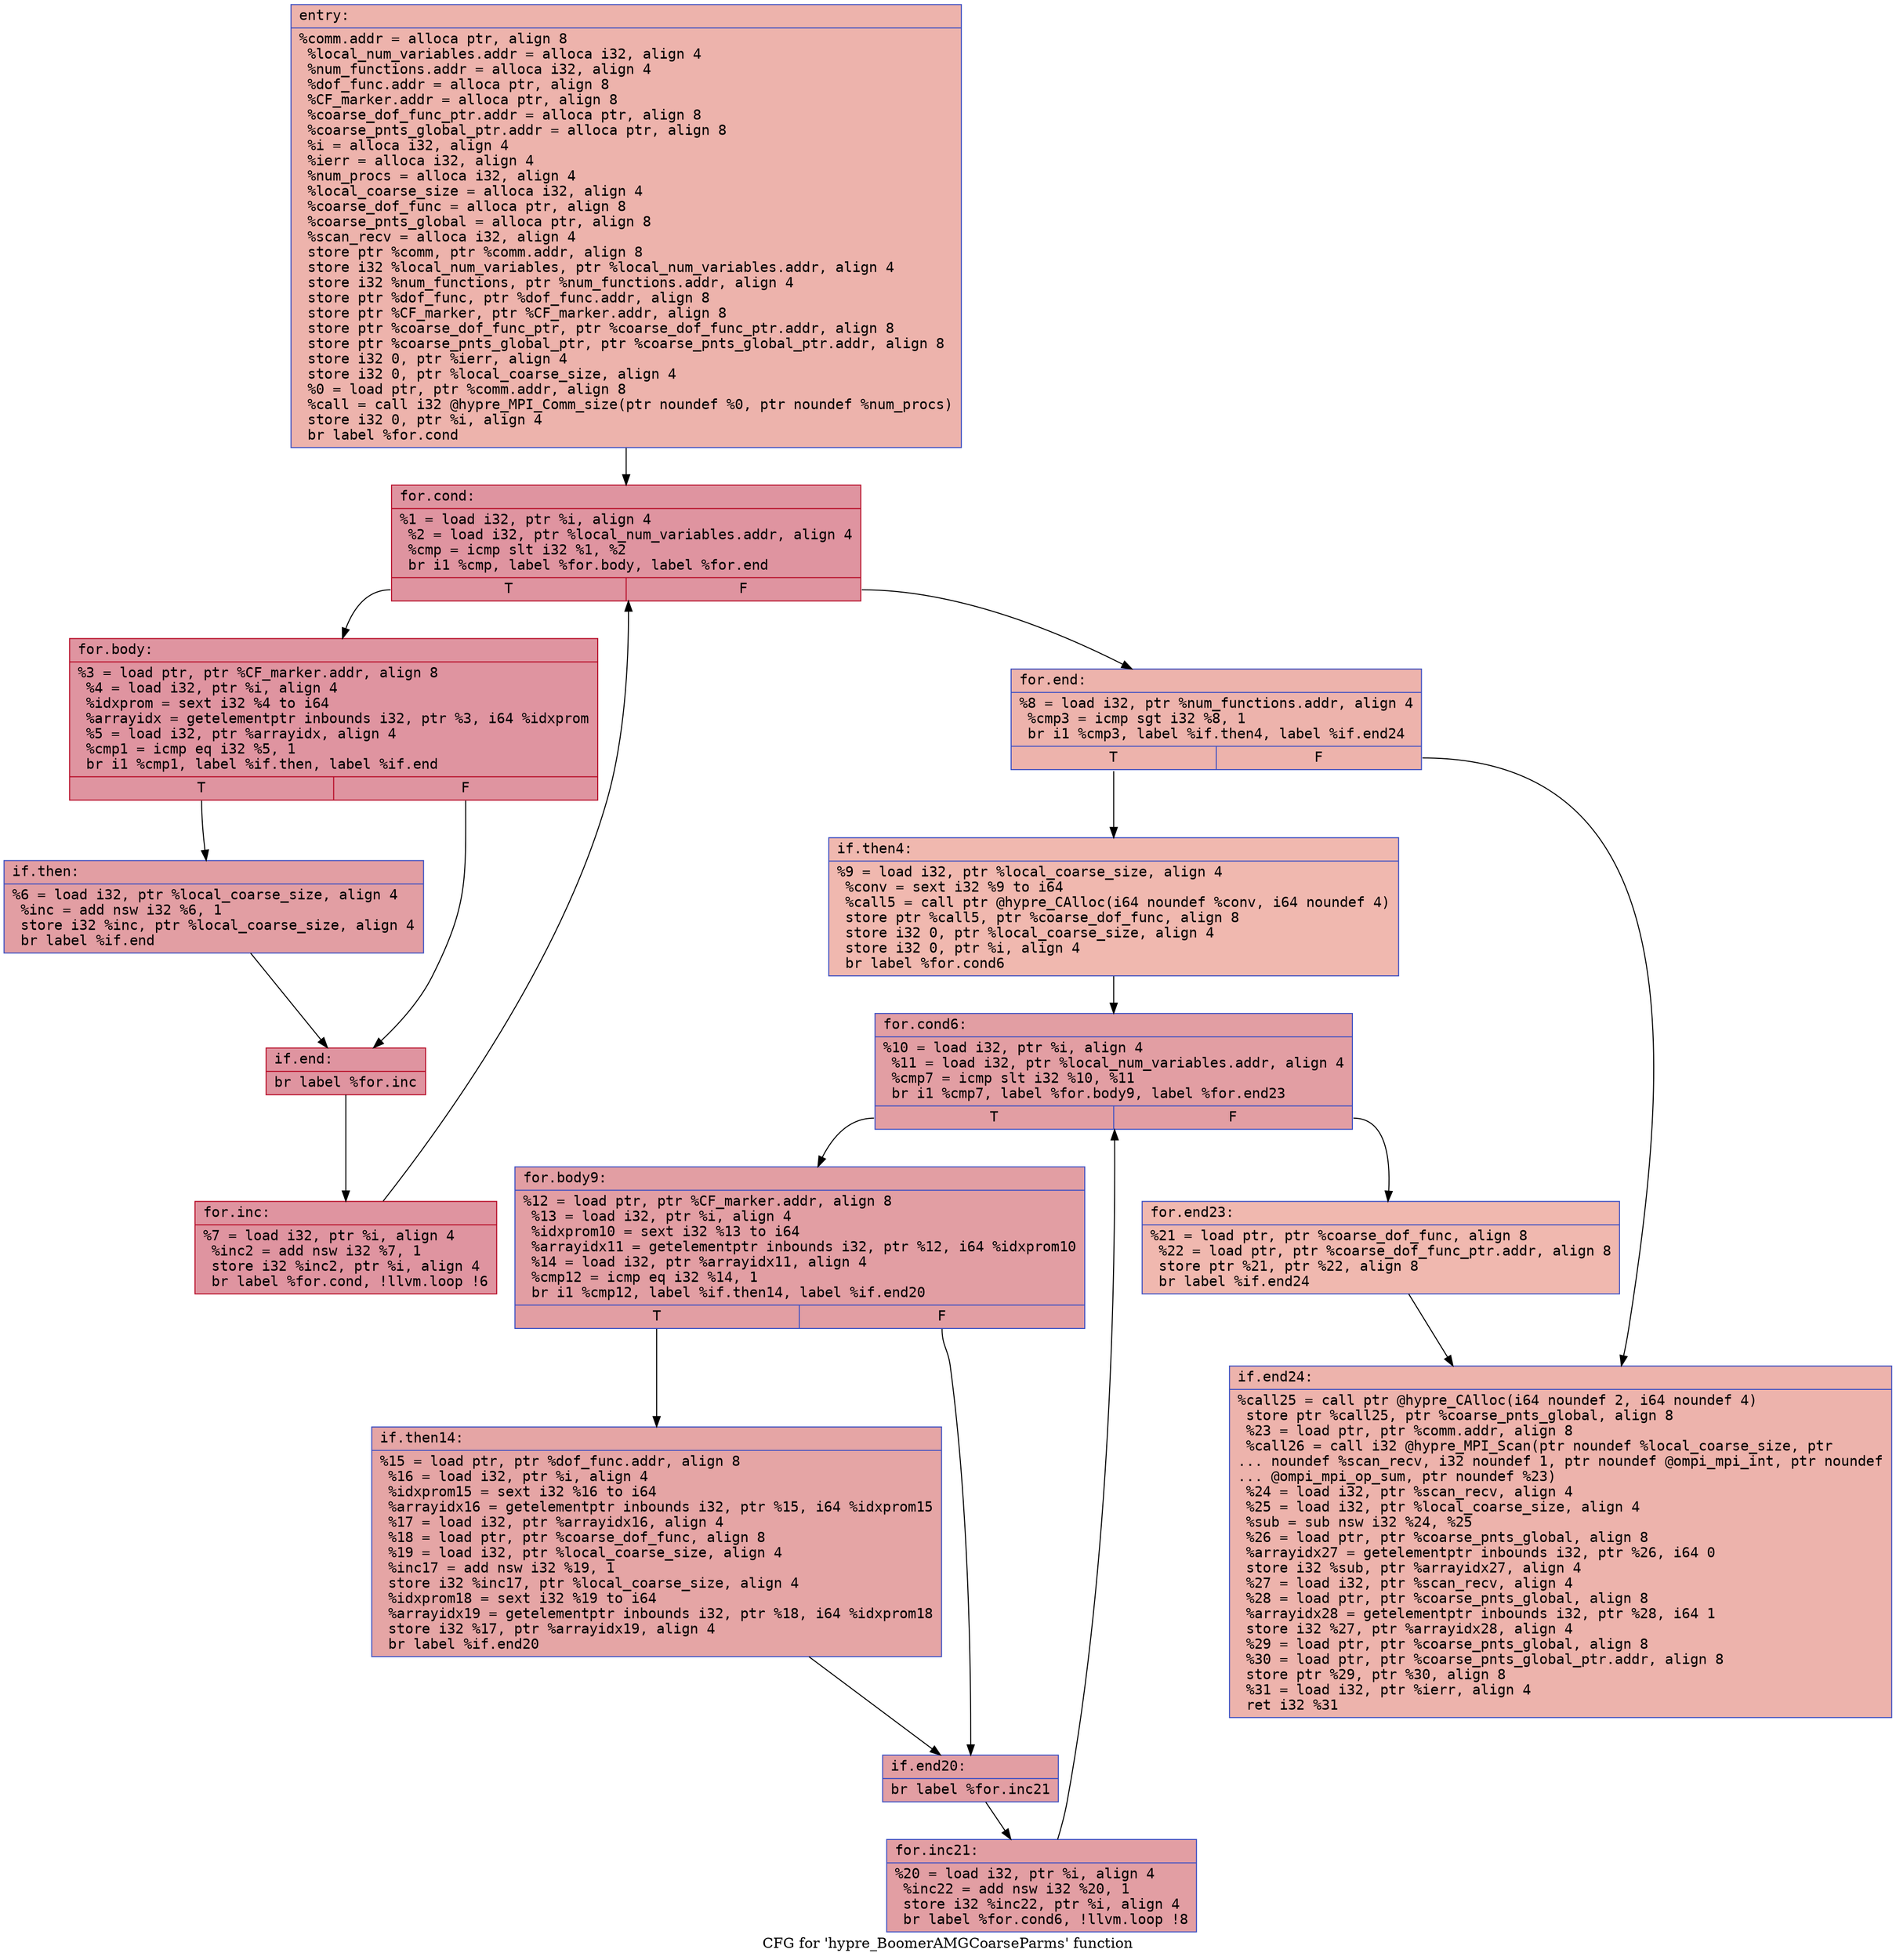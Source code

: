 digraph "CFG for 'hypre_BoomerAMGCoarseParms' function" {
	label="CFG for 'hypre_BoomerAMGCoarseParms' function";

	Node0x563edf22c900 [shape=record,color="#3d50c3ff", style=filled, fillcolor="#d6524470" fontname="Courier",label="{entry:\l|  %comm.addr = alloca ptr, align 8\l  %local_num_variables.addr = alloca i32, align 4\l  %num_functions.addr = alloca i32, align 4\l  %dof_func.addr = alloca ptr, align 8\l  %CF_marker.addr = alloca ptr, align 8\l  %coarse_dof_func_ptr.addr = alloca ptr, align 8\l  %coarse_pnts_global_ptr.addr = alloca ptr, align 8\l  %i = alloca i32, align 4\l  %ierr = alloca i32, align 4\l  %num_procs = alloca i32, align 4\l  %local_coarse_size = alloca i32, align 4\l  %coarse_dof_func = alloca ptr, align 8\l  %coarse_pnts_global = alloca ptr, align 8\l  %scan_recv = alloca i32, align 4\l  store ptr %comm, ptr %comm.addr, align 8\l  store i32 %local_num_variables, ptr %local_num_variables.addr, align 4\l  store i32 %num_functions, ptr %num_functions.addr, align 4\l  store ptr %dof_func, ptr %dof_func.addr, align 8\l  store ptr %CF_marker, ptr %CF_marker.addr, align 8\l  store ptr %coarse_dof_func_ptr, ptr %coarse_dof_func_ptr.addr, align 8\l  store ptr %coarse_pnts_global_ptr, ptr %coarse_pnts_global_ptr.addr, align 8\l  store i32 0, ptr %ierr, align 4\l  store i32 0, ptr %local_coarse_size, align 4\l  %0 = load ptr, ptr %comm.addr, align 8\l  %call = call i32 @hypre_MPI_Comm_size(ptr noundef %0, ptr noundef %num_procs)\l  store i32 0, ptr %i, align 4\l  br label %for.cond\l}"];
	Node0x563edf22c900 -> Node0x563edf230410[tooltip="entry -> for.cond\nProbability 100.00%" ];
	Node0x563edf230410 [shape=record,color="#b70d28ff", style=filled, fillcolor="#b70d2870" fontname="Courier",label="{for.cond:\l|  %1 = load i32, ptr %i, align 4\l  %2 = load i32, ptr %local_num_variables.addr, align 4\l  %cmp = icmp slt i32 %1, %2\l  br i1 %cmp, label %for.body, label %for.end\l|{<s0>T|<s1>F}}"];
	Node0x563edf230410:s0 -> Node0x563edf2309a0[tooltip="for.cond -> for.body\nProbability 96.88%" ];
	Node0x563edf230410:s1 -> Node0x563edf2309f0[tooltip="for.cond -> for.end\nProbability 3.12%" ];
	Node0x563edf2309a0 [shape=record,color="#b70d28ff", style=filled, fillcolor="#b70d2870" fontname="Courier",label="{for.body:\l|  %3 = load ptr, ptr %CF_marker.addr, align 8\l  %4 = load i32, ptr %i, align 4\l  %idxprom = sext i32 %4 to i64\l  %arrayidx = getelementptr inbounds i32, ptr %3, i64 %idxprom\l  %5 = load i32, ptr %arrayidx, align 4\l  %cmp1 = icmp eq i32 %5, 1\l  br i1 %cmp1, label %if.then, label %if.end\l|{<s0>T|<s1>F}}"];
	Node0x563edf2309a0:s0 -> Node0x563edf230ed0[tooltip="for.body -> if.then\nProbability 50.00%" ];
	Node0x563edf2309a0:s1 -> Node0x563edf230f40[tooltip="for.body -> if.end\nProbability 50.00%" ];
	Node0x563edf230ed0 [shape=record,color="#3d50c3ff", style=filled, fillcolor="#be242e70" fontname="Courier",label="{if.then:\l|  %6 = load i32, ptr %local_coarse_size, align 4\l  %inc = add nsw i32 %6, 1\l  store i32 %inc, ptr %local_coarse_size, align 4\l  br label %if.end\l}"];
	Node0x563edf230ed0 -> Node0x563edf230f40[tooltip="if.then -> if.end\nProbability 100.00%" ];
	Node0x563edf230f40 [shape=record,color="#b70d28ff", style=filled, fillcolor="#b70d2870" fontname="Courier",label="{if.end:\l|  br label %for.inc\l}"];
	Node0x563edf230f40 -> Node0x563edf231360[tooltip="if.end -> for.inc\nProbability 100.00%" ];
	Node0x563edf231360 [shape=record,color="#b70d28ff", style=filled, fillcolor="#b70d2870" fontname="Courier",label="{for.inc:\l|  %7 = load i32, ptr %i, align 4\l  %inc2 = add nsw i32 %7, 1\l  store i32 %inc2, ptr %i, align 4\l  br label %for.cond, !llvm.loop !6\l}"];
	Node0x563edf231360 -> Node0x563edf230410[tooltip="for.inc -> for.cond\nProbability 100.00%" ];
	Node0x563edf2309f0 [shape=record,color="#3d50c3ff", style=filled, fillcolor="#d6524470" fontname="Courier",label="{for.end:\l|  %8 = load i32, ptr %num_functions.addr, align 4\l  %cmp3 = icmp sgt i32 %8, 1\l  br i1 %cmp3, label %if.then4, label %if.end24\l|{<s0>T|<s1>F}}"];
	Node0x563edf2309f0:s0 -> Node0x563edf232310[tooltip="for.end -> if.then4\nProbability 50.00%" ];
	Node0x563edf2309f0:s1 -> Node0x563edf232360[tooltip="for.end -> if.end24\nProbability 50.00%" ];
	Node0x563edf232310 [shape=record,color="#3d50c3ff", style=filled, fillcolor="#dc5d4a70" fontname="Courier",label="{if.then4:\l|  %9 = load i32, ptr %local_coarse_size, align 4\l  %conv = sext i32 %9 to i64\l  %call5 = call ptr @hypre_CAlloc(i64 noundef %conv, i64 noundef 4)\l  store ptr %call5, ptr %coarse_dof_func, align 8\l  store i32 0, ptr %local_coarse_size, align 4\l  store i32 0, ptr %i, align 4\l  br label %for.cond6\l}"];
	Node0x563edf232310 -> Node0x563edf232fc0[tooltip="if.then4 -> for.cond6\nProbability 100.00%" ];
	Node0x563edf232fc0 [shape=record,color="#3d50c3ff", style=filled, fillcolor="#be242e70" fontname="Courier",label="{for.cond6:\l|  %10 = load i32, ptr %i, align 4\l  %11 = load i32, ptr %local_num_variables.addr, align 4\l  %cmp7 = icmp slt i32 %10, %11\l  br i1 %cmp7, label %for.body9, label %for.end23\l|{<s0>T|<s1>F}}"];
	Node0x563edf232fc0:s0 -> Node0x563edf233240[tooltip="for.cond6 -> for.body9\nProbability 96.88%" ];
	Node0x563edf232fc0:s1 -> Node0x563edf233290[tooltip="for.cond6 -> for.end23\nProbability 3.12%" ];
	Node0x563edf233240 [shape=record,color="#3d50c3ff", style=filled, fillcolor="#be242e70" fontname="Courier",label="{for.body9:\l|  %12 = load ptr, ptr %CF_marker.addr, align 8\l  %13 = load i32, ptr %i, align 4\l  %idxprom10 = sext i32 %13 to i64\l  %arrayidx11 = getelementptr inbounds i32, ptr %12, i64 %idxprom10\l  %14 = load i32, ptr %arrayidx11, align 4\l  %cmp12 = icmp eq i32 %14, 1\l  br i1 %cmp12, label %if.then14, label %if.end20\l|{<s0>T|<s1>F}}"];
	Node0x563edf233240:s0 -> Node0x563edf233fa0[tooltip="for.body9 -> if.then14\nProbability 50.00%" ];
	Node0x563edf233240:s1 -> Node0x563edf234020[tooltip="for.body9 -> if.end20\nProbability 50.00%" ];
	Node0x563edf233fa0 [shape=record,color="#3d50c3ff", style=filled, fillcolor="#c5333470" fontname="Courier",label="{if.then14:\l|  %15 = load ptr, ptr %dof_func.addr, align 8\l  %16 = load i32, ptr %i, align 4\l  %idxprom15 = sext i32 %16 to i64\l  %arrayidx16 = getelementptr inbounds i32, ptr %15, i64 %idxprom15\l  %17 = load i32, ptr %arrayidx16, align 4\l  %18 = load ptr, ptr %coarse_dof_func, align 8\l  %19 = load i32, ptr %local_coarse_size, align 4\l  %inc17 = add nsw i32 %19, 1\l  store i32 %inc17, ptr %local_coarse_size, align 4\l  %idxprom18 = sext i32 %19 to i64\l  %arrayidx19 = getelementptr inbounds i32, ptr %18, i64 %idxprom18\l  store i32 %17, ptr %arrayidx19, align 4\l  br label %if.end20\l}"];
	Node0x563edf233fa0 -> Node0x563edf234020[tooltip="if.then14 -> if.end20\nProbability 100.00%" ];
	Node0x563edf234020 [shape=record,color="#3d50c3ff", style=filled, fillcolor="#be242e70" fontname="Courier",label="{if.end20:\l|  br label %for.inc21\l}"];
	Node0x563edf234020 -> Node0x563edf234f90[tooltip="if.end20 -> for.inc21\nProbability 100.00%" ];
	Node0x563edf234f90 [shape=record,color="#3d50c3ff", style=filled, fillcolor="#be242e70" fontname="Courier",label="{for.inc21:\l|  %20 = load i32, ptr %i, align 4\l  %inc22 = add nsw i32 %20, 1\l  store i32 %inc22, ptr %i, align 4\l  br label %for.cond6, !llvm.loop !8\l}"];
	Node0x563edf234f90 -> Node0x563edf232fc0[tooltip="for.inc21 -> for.cond6\nProbability 100.00%" ];
	Node0x563edf233290 [shape=record,color="#3d50c3ff", style=filled, fillcolor="#dc5d4a70" fontname="Courier",label="{for.end23:\l|  %21 = load ptr, ptr %coarse_dof_func, align 8\l  %22 = load ptr, ptr %coarse_dof_func_ptr.addr, align 8\l  store ptr %21, ptr %22, align 8\l  br label %if.end24\l}"];
	Node0x563edf233290 -> Node0x563edf232360[tooltip="for.end23 -> if.end24\nProbability 100.00%" ];
	Node0x563edf232360 [shape=record,color="#3d50c3ff", style=filled, fillcolor="#d6524470" fontname="Courier",label="{if.end24:\l|  %call25 = call ptr @hypre_CAlloc(i64 noundef 2, i64 noundef 4)\l  store ptr %call25, ptr %coarse_pnts_global, align 8\l  %23 = load ptr, ptr %comm.addr, align 8\l  %call26 = call i32 @hypre_MPI_Scan(ptr noundef %local_coarse_size, ptr\l... noundef %scan_recv, i32 noundef 1, ptr noundef @ompi_mpi_int, ptr noundef\l... @ompi_mpi_op_sum, ptr noundef %23)\l  %24 = load i32, ptr %scan_recv, align 4\l  %25 = load i32, ptr %local_coarse_size, align 4\l  %sub = sub nsw i32 %24, %25\l  %26 = load ptr, ptr %coarse_pnts_global, align 8\l  %arrayidx27 = getelementptr inbounds i32, ptr %26, i64 0\l  store i32 %sub, ptr %arrayidx27, align 4\l  %27 = load i32, ptr %scan_recv, align 4\l  %28 = load ptr, ptr %coarse_pnts_global, align 8\l  %arrayidx28 = getelementptr inbounds i32, ptr %28, i64 1\l  store i32 %27, ptr %arrayidx28, align 4\l  %29 = load ptr, ptr %coarse_pnts_global, align 8\l  %30 = load ptr, ptr %coarse_pnts_global_ptr.addr, align 8\l  store ptr %29, ptr %30, align 8\l  %31 = load i32, ptr %ierr, align 4\l  ret i32 %31\l}"];
}
